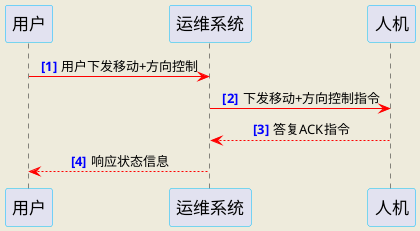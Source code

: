 @startuml
skinparam backgroundColor #EEEBDC

skinparam sequenceMessageAlign center
'skinparam monochrome reverse

skinparam sequence {
ParticipantBorderColor DeepSkyBlue
'ParticipantBackgroundColor DodgerBlue
ParticipantFontSize 17
'ParticipantFontColor #A9DCDF

}

autonumber "<font color=blue><b>[##]"

participant "用户" as user

participant "运维系统" as omsys

participant "人机" as robot



user -[#red]> omsys : 用户下发移动+方向控制

omsys -[#red]> robot : 下发移动+方向控制指令

omsys <[#red]-- robot : 答复ACK指令

omsys --[#red]> user: 响应状态信息


@enduml